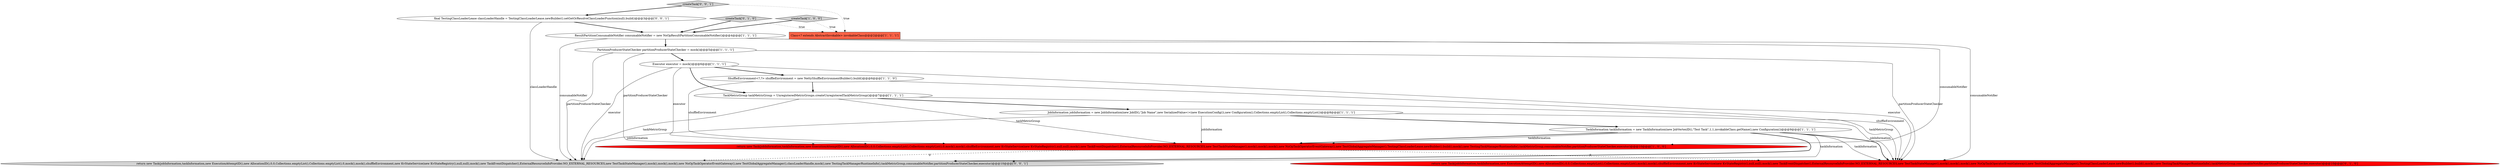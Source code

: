 digraph {
0 [style = filled, label = "ShuffleEnvironment<?,?> shuffleEnvironment = new NettyShuffleEnvironmentBuilder().build()@@@6@@@['1', '1', '0']", fillcolor = white, shape = ellipse image = "AAA0AAABBB1BBB"];
4 [style = filled, label = "PartitionProducerStateChecker partitionProducerStateChecker = mock()@@@5@@@['1', '1', '1']", fillcolor = white, shape = ellipse image = "AAA0AAABBB1BBB"];
3 [style = filled, label = "ResultPartitionConsumableNotifier consumableNotifier = new NoOpResultPartitionConsumableNotifier()@@@4@@@['1', '1', '1']", fillcolor = white, shape = ellipse image = "AAA0AAABBB1BBB"];
12 [style = filled, label = "createTask['0', '0', '1']", fillcolor = lightgray, shape = diamond image = "AAA0AAABBB3BBB"];
2 [style = filled, label = "TaskInformation taskInformation = new TaskInformation(new JobVertexID(),\"Test Task\",1,1,invokableClass.getName(),new Configuration())@@@9@@@['1', '1', '1']", fillcolor = white, shape = ellipse image = "AAA0AAABBB1BBB"];
7 [style = filled, label = "createTask['1', '0', '0']", fillcolor = lightgray, shape = diamond image = "AAA0AAABBB1BBB"];
11 [style = filled, label = "return new Task(jobInformation,taskInformation,new ExecutionAttemptID(),new AllocationID(),0,0,Collections.emptyList(),Collections.emptyList(),mock(),mock(),shuffleEnvironment,new KvStateService(new KvStateRegistry(),null,null),mock(),new TaskEventDispatcher(),ExternalResourceInfoProvider.NO_EXTERNAL_RESOURCES,new TestTaskStateManager(),mock(),mock(),mock(),new NoOpTaskOperatorEventGateway(),new TestGlobalAggregateManager(),TestingClassLoaderLease.newBuilder().build(),mock(),new TestingTaskManagerRuntimeInfo(),taskMetricGroup,consumableNotifier,partitionProducerStateChecker,executor)@@@10@@@['0', '1', '0']", fillcolor = red, shape = ellipse image = "AAA1AAABBB2BBB"];
5 [style = filled, label = "Class<? extends AbstractInvokable> invokableClass@@@2@@@['1', '1', '1']", fillcolor = tomato, shape = box image = "AAA0AAABBB1BBB"];
14 [style = filled, label = "final TestingClassLoaderLease classLoaderHandle = TestingClassLoaderLease.newBuilder().setGetOrResolveClassLoaderFunction(null).build()@@@3@@@['0', '0', '1']", fillcolor = white, shape = ellipse image = "AAA0AAABBB3BBB"];
8 [style = filled, label = "TaskMetricGroup taskMetricGroup = UnregisteredMetricGroups.createUnregisteredTaskMetricGroup()@@@7@@@['1', '1', '1']", fillcolor = white, shape = ellipse image = "AAA0AAABBB1BBB"];
9 [style = filled, label = "return new Task(jobInformation,taskInformation,new ExecutionAttemptID(),new AllocationID(),0,0,Collections.emptyList(),Collections.emptyList(),0,mock(),mock(),shuffleEnvironment,new KvStateService(new KvStateRegistry(),null,null),mock(),new TaskEventDispatcher(),ExternalResourceInfoProvider.NO_EXTERNAL_RESOURCES,new TestTaskStateManager(),mock(),mock(),mock(),new NoOpTaskOperatorEventGateway(),new TestGlobalAggregateManager(),TestingClassLoaderLease.newBuilder().build(),mock(),new TestingTaskManagerRuntimeInfo(),taskMetricGroup,consumableNotifier,partitionProducerStateChecker,executor)@@@10@@@['1', '0', '0']", fillcolor = red, shape = ellipse image = "AAA1AAABBB1BBB"];
13 [style = filled, label = "return new Task(jobInformation,taskInformation,new ExecutionAttemptID(),new AllocationID(),0,0,Collections.emptyList(),Collections.emptyList(),0,mock(),mock(),shuffleEnvironment,new KvStateService(new KvStateRegistry(),null,null),mock(),new TaskEventDispatcher(),ExternalResourceInfoProvider.NO_EXTERNAL_RESOURCES,new TestTaskStateManager(),mock(),mock(),mock(),new NoOpTaskOperatorEventGateway(),new TestGlobalAggregateManager(),classLoaderHandle,mock(),new TestingTaskManagerRuntimeInfo(),taskMetricGroup,consumableNotifier,partitionProducerStateChecker,executor)@@@10@@@['0', '0', '1']", fillcolor = lightgray, shape = ellipse image = "AAA0AAABBB3BBB"];
1 [style = filled, label = "Executor executor = mock()@@@6@@@['1', '1', '1']", fillcolor = white, shape = ellipse image = "AAA0AAABBB1BBB"];
6 [style = filled, label = "JobInformation jobInformation = new JobInformation(new JobID(),\"Job Name\",new SerializedValue<>(new ExecutionConfig()),new Configuration(),Collections.emptyList(),Collections.emptyList())@@@8@@@['1', '1', '1']", fillcolor = white, shape = ellipse image = "AAA0AAABBB1BBB"];
10 [style = filled, label = "createTask['0', '1', '0']", fillcolor = lightgray, shape = diamond image = "AAA0AAABBB2BBB"];
14->3 [style = bold, label=""];
1->8 [style = bold, label=""];
3->13 [style = solid, label="consumableNotifier"];
6->9 [style = solid, label="jobInformation"];
0->11 [style = solid, label="shuffleEnvironment"];
8->11 [style = solid, label="taskMetricGroup"];
4->11 [style = solid, label="partitionProducerStateChecker"];
10->3 [style = bold, label=""];
0->9 [style = solid, label="shuffleEnvironment"];
8->6 [style = bold, label=""];
1->0 [style = bold, label=""];
2->9 [style = bold, label=""];
1->11 [style = solid, label="executor"];
3->9 [style = solid, label="consumableNotifier"];
10->5 [style = dotted, label="true"];
3->4 [style = bold, label=""];
3->11 [style = solid, label="consumableNotifier"];
7->3 [style = bold, label=""];
6->13 [style = solid, label="jobInformation"];
2->13 [style = solid, label="taskInformation"];
2->13 [style = bold, label=""];
6->2 [style = bold, label=""];
2->11 [style = solid, label="taskInformation"];
7->5 [style = dotted, label="true"];
14->13 [style = solid, label="classLoaderHandle"];
1->13 [style = solid, label="executor"];
4->13 [style = solid, label="partitionProducerStateChecker"];
2->9 [style = solid, label="taskInformation"];
12->5 [style = dotted, label="true"];
9->13 [style = dashed, label="0"];
12->14 [style = bold, label=""];
0->8 [style = bold, label=""];
9->11 [style = dashed, label="0"];
4->9 [style = solid, label="partitionProducerStateChecker"];
4->1 [style = bold, label=""];
8->13 [style = solid, label="taskMetricGroup"];
6->11 [style = solid, label="jobInformation"];
1->9 [style = solid, label="executor"];
8->9 [style = solid, label="taskMetricGroup"];
2->11 [style = bold, label=""];
}
